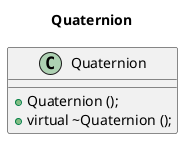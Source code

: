 @startuml
title Quaternion

class Quaternion {
  +Quaternion ();
  +virtual ~Quaternion ();
}
@enduml
